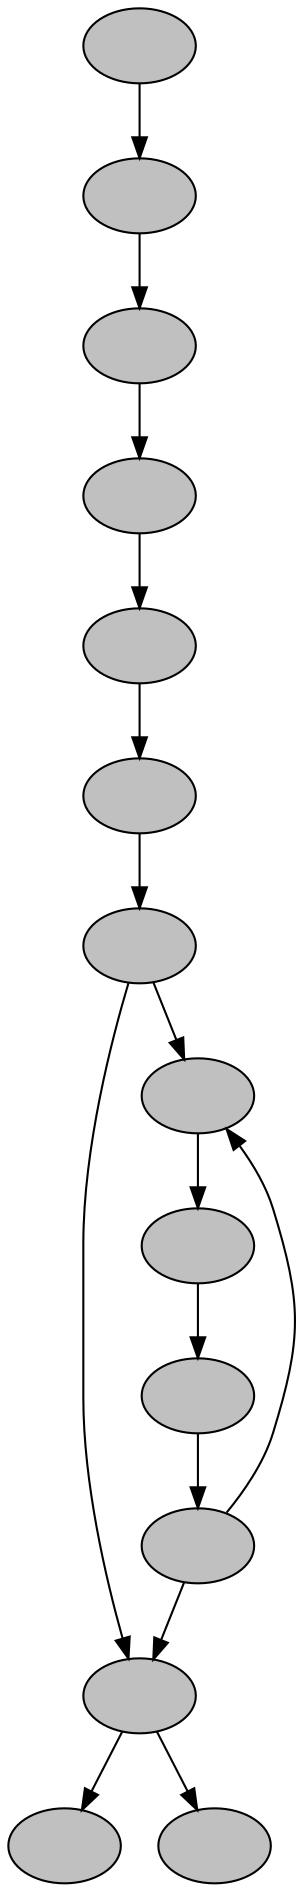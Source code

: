 digraph BST {-590731549 [label = "", style = filled, fillcolor = gray];
-70144321 [label = "", style = filled, fillcolor = gray];
-1300269787 [label = "", style = filled, fillcolor = gray];
284042672 [label = "", style = filled, fillcolor = gray];
-70144321 [label = "", style = filled, fillcolor = gray];
2137593420 [label = "", style = filled, fillcolor = gray];
-1901034885 [label = "", style = filled, fillcolor = gray];
-136075676 [label = "", style = filled, fillcolor = gray];
-1300269787 [label = "", style = filled, fillcolor = gray];
-1901276777 [label = "", style = filled, fillcolor = gray];
-64719181 [label = "", style = filled, fillcolor = gray];
-1300269787 [label = "", style = filled, fillcolor = gray];
-603229293 [label = "", style = filled, fillcolor = gray];
-786359158 [label = "", style = filled, fillcolor = gray];
-136075676 [label = "", style = filled, fillcolor = gray];
-603229293 [label = "", style = filled, fillcolor = gray];
48728887 [label = "", style = filled, fillcolor = gray];
-64719181 [label = "", style = filled, fillcolor = gray];
640256194 [label = "", style = filled, fillcolor = gray];
48728887 [label = "", style = filled, fillcolor = gray];
-64719181 [label = "", style = filled, fillcolor = gray];
-1901034885 [label = "", style = filled, fillcolor = gray];
-149523440 [label = "", style = filled, fillcolor = gray];
-590731549 [label = "", style = filled, fillcolor = gray];
2137593420 [label = "", style = filled, fillcolor = gray];
640256194 [label = "", style = filled, fillcolor = gray];
-786359158 [label = "", style = filled, fillcolor = gray];
-1901034885 [label = "", style = filled, fillcolor = gray];
-786359158 [label = "", style = filled, fillcolor = gray];
-1300269787 [label = "", style = filled, fillcolor = gray];
-590731549 -> -70144321;
-1300269787 -> 284042672;
-70144321 -> 2137593420;
-1901034885 -> -136075676;
-1300269787 -> -1901276777;
-64719181 -> -1300269787;
-603229293 -> -786359158;
-136075676 -> -603229293;
48728887 -> -64719181;
640256194 -> 48728887;
-64719181 -> -1901034885;
-149523440 -> -590731549;
2137593420 -> 640256194;
-786359158 -> -1901034885;
-786359158 -> -1300269787;
}

